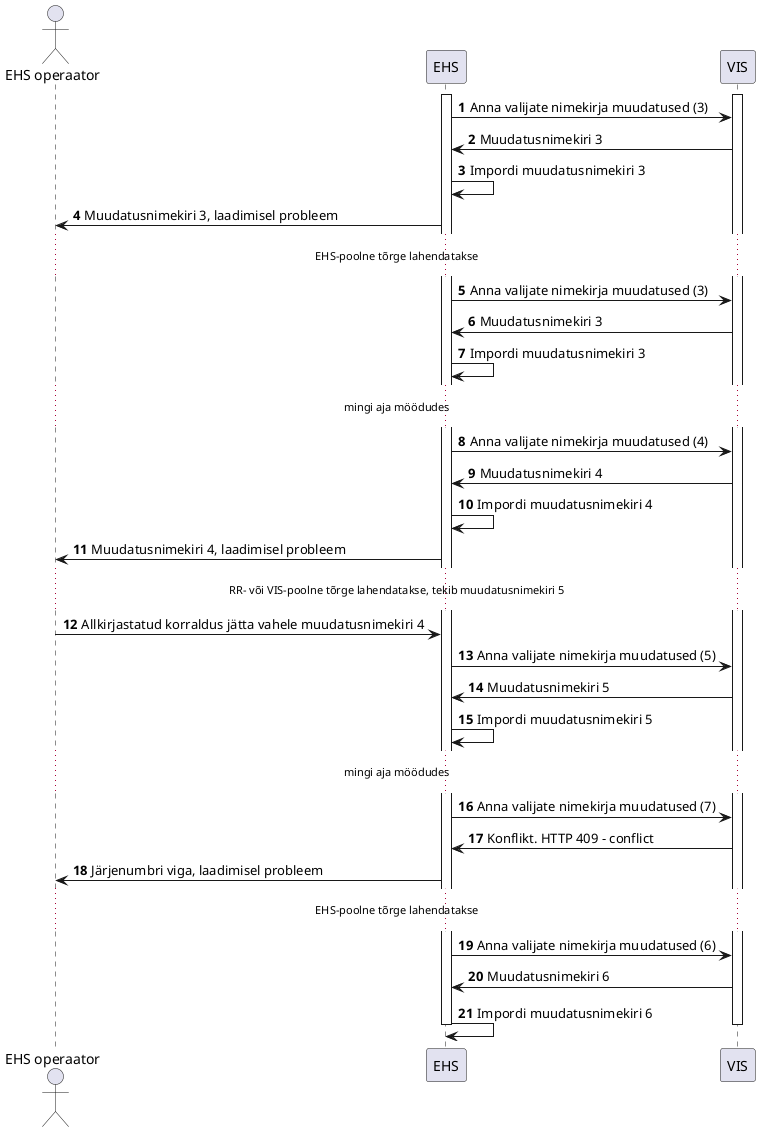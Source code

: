 @startuml
autonumber
actor "EHS operaator" as ac_ehs
participant "EHS" as ehs
participant "VIS" as vis
'actor "VIS operaator" as ac_vis
'participant "RR" as rr

activate vis
'activate rr
activate ehs

ehs -> vis : Anna valijate nimekirja muudatused (3)
vis -> ehs : Muudatusnimekiri 3
ehs -> ehs : Impordi muudatusnimekiri 3
ehs -> ac_ehs: Muudatusnimekiri 3, laadimisel probleem

...EHS-poolne tõrge lahendatakse...

ehs -> vis : Anna valijate nimekirja muudatused (3)
vis -> ehs : Muudatusnimekiri 3
ehs -> ehs : Impordi muudatusnimekiri 3

...mingi aja möödudes...

ehs -> vis : Anna valijate nimekirja muudatused (4)
vis -> ehs : Muudatusnimekiri 4
ehs -> ehs : Impordi muudatusnimekiri 4
ehs -> ac_ehs: Muudatusnimekiri 4, laadimisel probleem

...RR- või VIS-poolne tõrge lahendatakse, tekib muudatusnimekiri 5...

ac_ehs -> ehs: Allkirjastatud korraldus jätta vahele muudatusnimekiri 4

ehs -> vis : Anna valijate nimekirja muudatused (5)
vis -> ehs : Muudatusnimekiri 5
ehs -> ehs : Impordi muudatusnimekiri 5

...mingi aja möödudes...

ehs -> vis : Anna valijate nimekirja muudatused (7)
vis -> ehs : Konflikt. HTTP 409 - conflict
ehs -> ac_ehs: Järjenumbri viga, laadimisel probleem

...EHS-poolne tõrge lahendatakse...

ehs -> vis : Anna valijate nimekirja muudatused (6)
vis -> ehs : Muudatusnimekiri 6
ehs -> ehs : Impordi muudatusnimekiri 6

deactivate vis
'deactivate rr
deactivate ehs
@enduml
